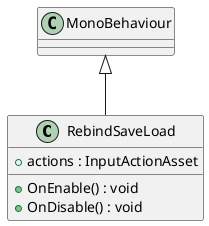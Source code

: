 @startuml
class RebindSaveLoad {
    + actions : InputActionAsset
    + OnEnable() : void
    + OnDisable() : void
}
MonoBehaviour <|-- RebindSaveLoad
@enduml
